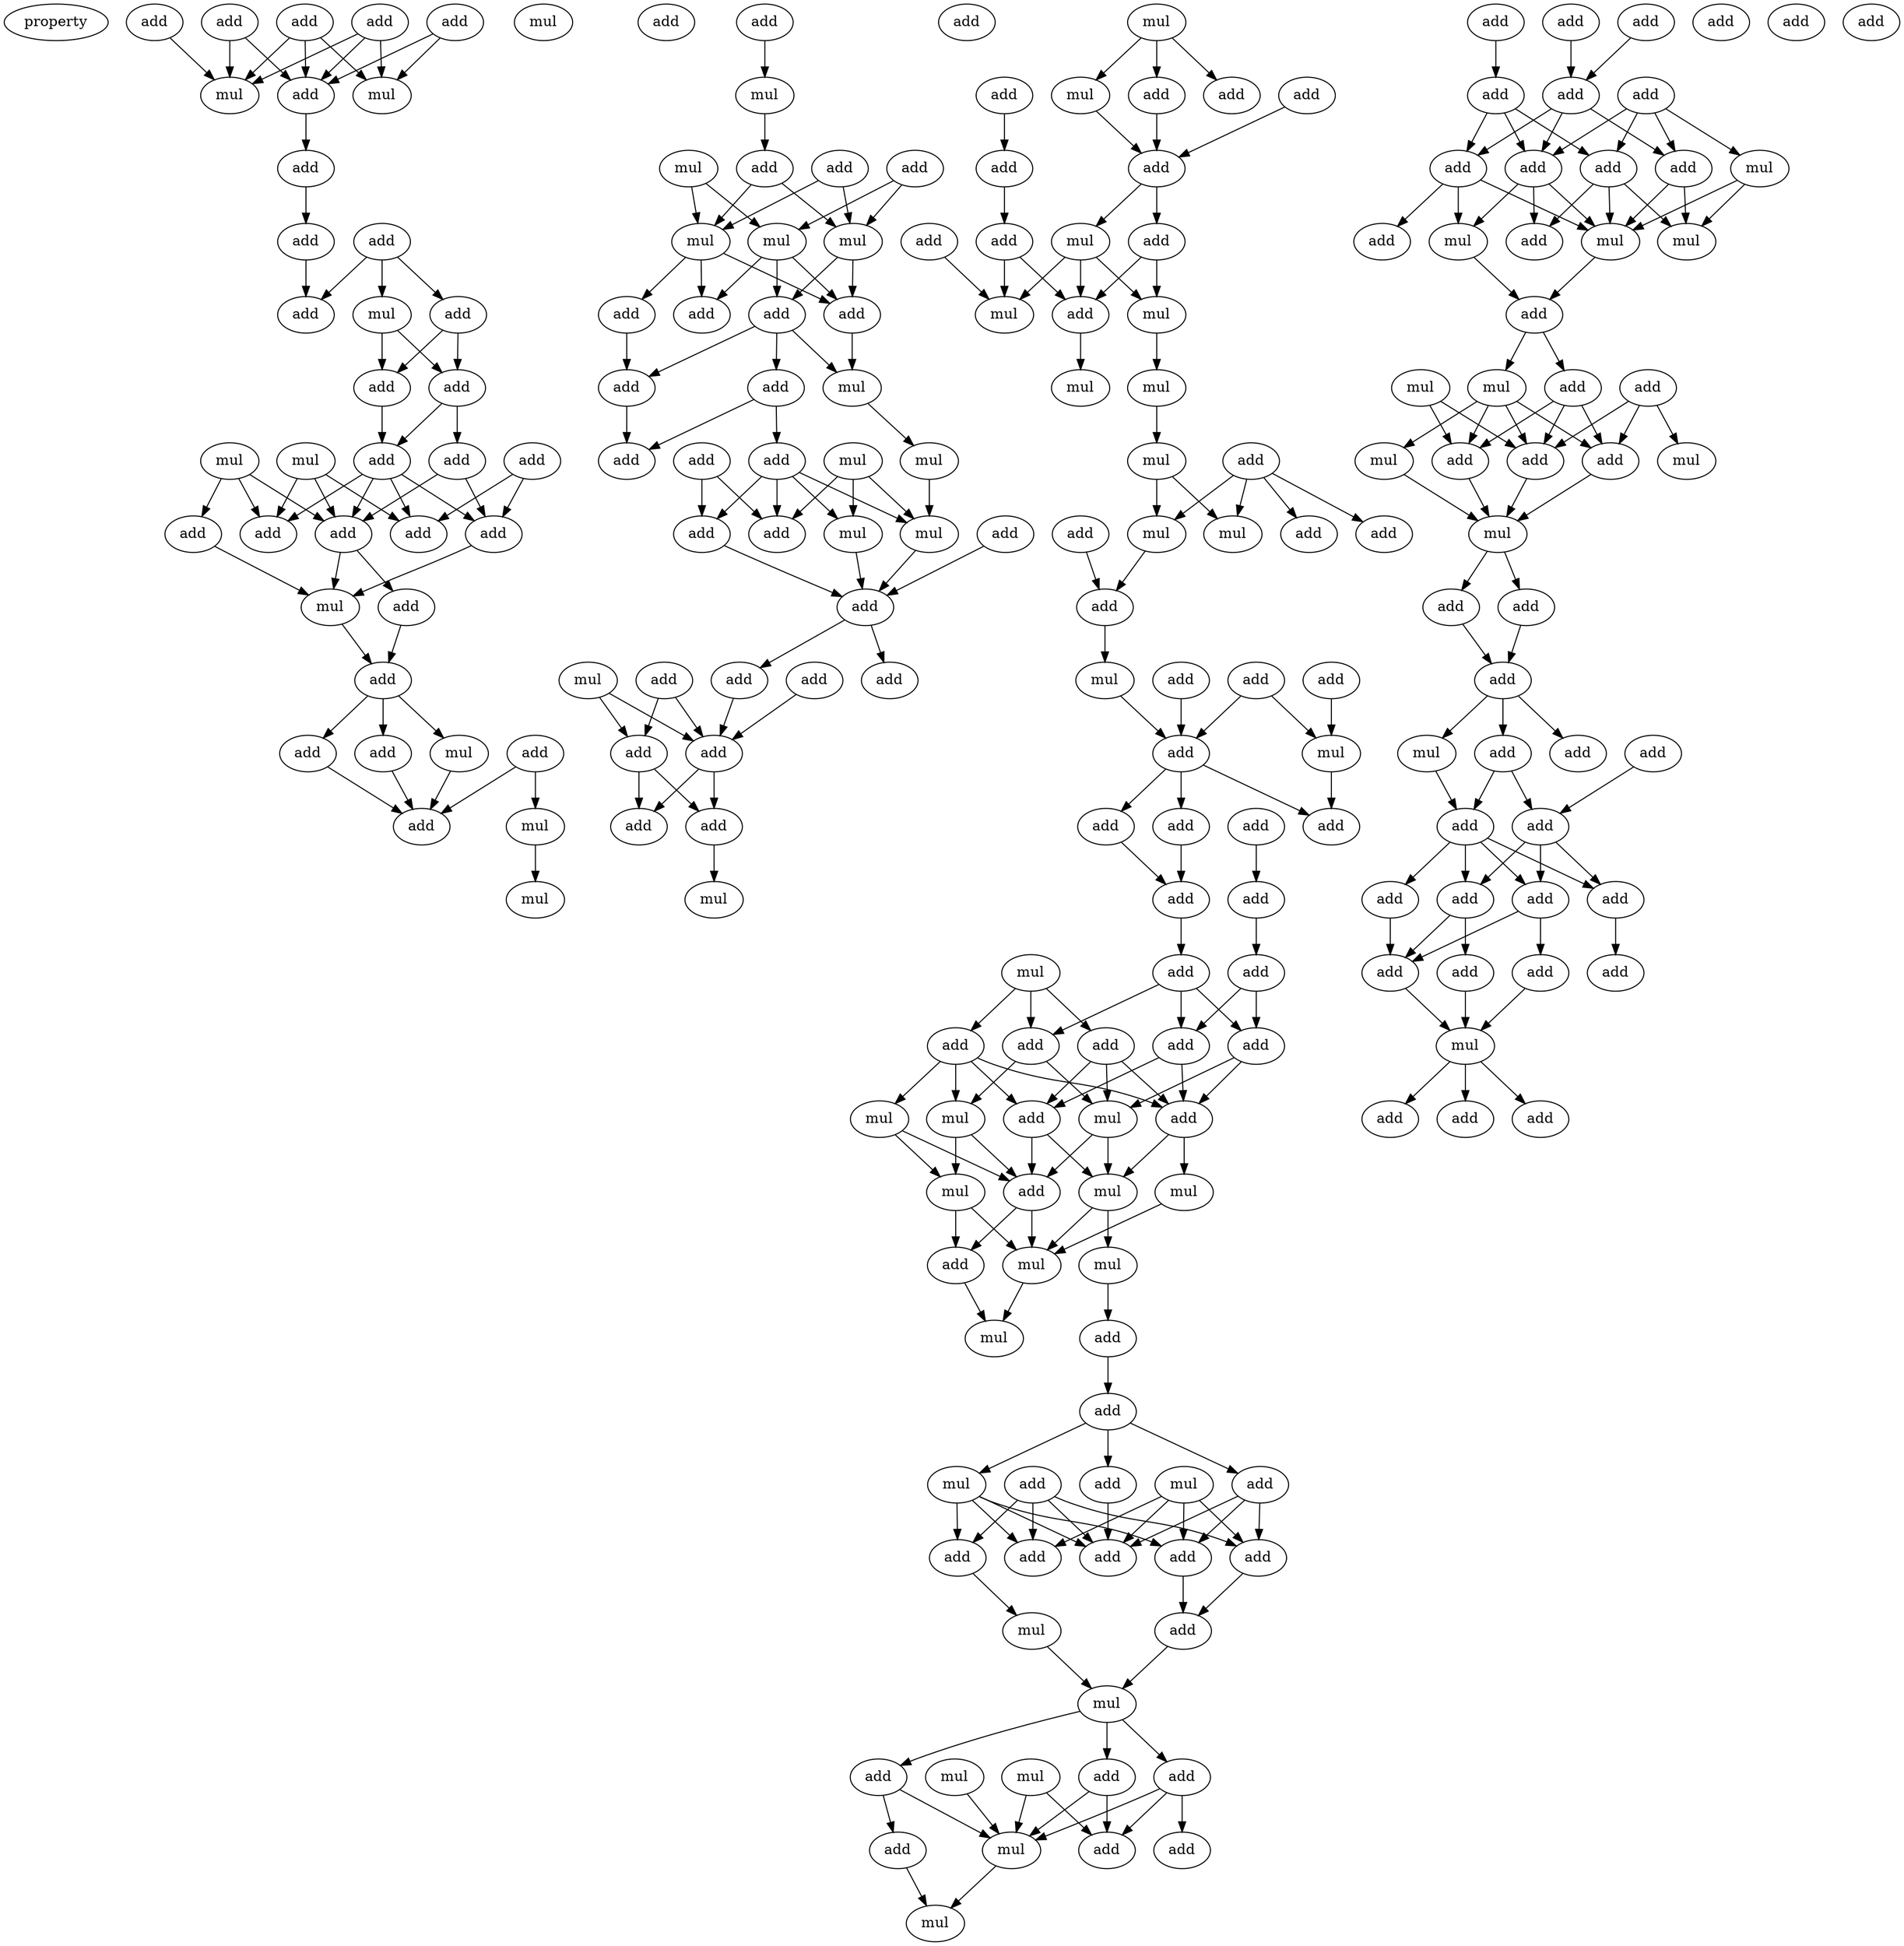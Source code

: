 digraph {
    node [fontcolor=black]
    property [mul=2,lf=1.7]
    0 [ label = add ];
    1 [ label = add ];
    2 [ label = add ];
    3 [ label = add ];
    4 [ label = add ];
    5 [ label = add ];
    6 [ label = mul ];
    7 [ label = mul ];
    8 [ label = add ];
    9 [ label = add ];
    10 [ label = add ];
    11 [ label = add ];
    12 [ label = mul ];
    13 [ label = mul ];
    14 [ label = add ];
    15 [ label = add ];
    16 [ label = add ];
    17 [ label = add ];
    18 [ label = add ];
    19 [ label = mul ];
    20 [ label = mul ];
    21 [ label = add ];
    22 [ label = add ];
    23 [ label = add ];
    24 [ label = add ];
    25 [ label = add ];
    26 [ label = add ];
    27 [ label = mul ];
    28 [ label = add ];
    29 [ label = add ];
    30 [ label = add ];
    31 [ label = add ];
    32 [ label = add ];
    33 [ label = add ];
    34 [ label = mul ];
    35 [ label = add ];
    36 [ label = mul ];
    37 [ label = mul ];
    38 [ label = add ];
    39 [ label = add ];
    40 [ label = mul ];
    41 [ label = add ];
    42 [ label = mul ];
    43 [ label = add ];
    44 [ label = add ];
    45 [ label = mul ];
    46 [ label = mul ];
    47 [ label = mul ];
    48 [ label = add ];
    49 [ label = add ];
    50 [ label = add ];
    51 [ label = add ];
    52 [ label = add ];
    53 [ label = mul ];
    54 [ label = add ];
    55 [ label = mul ];
    56 [ label = mul ];
    57 [ label = add ];
    58 [ label = add ];
    59 [ label = add ];
    60 [ label = add ];
    61 [ label = mul ];
    62 [ label = add ];
    63 [ label = mul ];
    64 [ label = add ];
    65 [ label = add ];
    66 [ label = add ];
    67 [ label = mul ];
    68 [ label = add ];
    69 [ label = add ];
    70 [ label = add ];
    71 [ label = add ];
    72 [ label = add ];
    73 [ label = add ];
    74 [ label = add ];
    75 [ label = mul ];
    76 [ label = mul ];
    77 [ label = add ];
    78 [ label = add ];
    79 [ label = add ];
    80 [ label = mul ];
    81 [ label = add ];
    82 [ label = add ];
    83 [ label = add ];
    84 [ label = add ];
    85 [ label = add ];
    86 [ label = mul ];
    87 [ label = add ];
    88 [ label = add ];
    89 [ label = mul ];
    90 [ label = mul ];
    91 [ label = mul ];
    92 [ label = mul ];
    93 [ label = mul ];
    94 [ label = add ];
    95 [ label = add ];
    96 [ label = add ];
    97 [ label = mul ];
    98 [ label = mul ];
    99 [ label = add ];
    100 [ label = add ];
    101 [ label = mul ];
    102 [ label = add ];
    103 [ label = add ];
    104 [ label = add ];
    105 [ label = mul ];
    106 [ label = add ];
    107 [ label = add ];
    108 [ label = add ];
    109 [ label = add ];
    110 [ label = add ];
    111 [ label = add ];
    112 [ label = add ];
    113 [ label = mul ];
    114 [ label = add ];
    115 [ label = add ];
    116 [ label = add ];
    117 [ label = add ];
    118 [ label = add ];
    119 [ label = add ];
    120 [ label = add ];
    121 [ label = mul ];
    122 [ label = add ];
    123 [ label = mul ];
    124 [ label = add ];
    125 [ label = mul ];
    126 [ label = add ];
    127 [ label = mul ];
    128 [ label = mul ];
    129 [ label = mul ];
    130 [ label = mul ];
    131 [ label = add ];
    132 [ label = mul ];
    133 [ label = mul ];
    134 [ label = add ];
    135 [ label = add ];
    136 [ label = add ];
    137 [ label = mul ];
    138 [ label = mul ];
    139 [ label = add ];
    140 [ label = add ];
    141 [ label = add ];
    142 [ label = add ];
    143 [ label = add ];
    144 [ label = add ];
    145 [ label = add ];
    146 [ label = mul ];
    147 [ label = add ];
    148 [ label = mul ];
    149 [ label = mul ];
    150 [ label = add ];
    151 [ label = mul ];
    152 [ label = add ];
    153 [ label = add ];
    154 [ label = add ];
    155 [ label = add ];
    156 [ label = add ];
    157 [ label = mul ];
    158 [ label = mul ];
    159 [ label = add ];
    160 [ label = add ];
    161 [ label = add ];
    162 [ label = add ];
    163 [ label = add ];
    164 [ label = add ];
    165 [ label = add ];
    166 [ label = mul ];
    167 [ label = add ];
    168 [ label = add ];
    169 [ label = add ];
    170 [ label = add ];
    171 [ label = mul ];
    172 [ label = mul ];
    173 [ label = add ];
    174 [ label = mul ];
    175 [ label = add ];
    176 [ label = add ];
    177 [ label = mul ];
    178 [ label = add ];
    179 [ label = mul ];
    180 [ label = add ];
    181 [ label = mul ];
    182 [ label = add ];
    183 [ label = add ];
    184 [ label = mul ];
    185 [ label = mul ];
    186 [ label = add ];
    187 [ label = add ];
    188 [ label = add ];
    189 [ label = add ];
    190 [ label = add ];
    191 [ label = add ];
    192 [ label = add ];
    193 [ label = mul ];
    194 [ label = add ];
    195 [ label = add ];
    196 [ label = add ];
    197 [ label = add ];
    198 [ label = add ];
    199 [ label = add ];
    200 [ label = add ];
    201 [ label = add ];
    202 [ label = add ];
    203 [ label = add ];
    204 [ label = mul ];
    205 [ label = add ];
    206 [ label = add ];
    207 [ label = add ];
    208 [ label = add ];
    209 [ label = add ];
    0 -> 7 [ name = 0 ];
    1 -> 5 [ name = 1 ];
    1 -> 6 [ name = 2 ];
    1 -> 7 [ name = 3 ];
    2 -> 5 [ name = 4 ];
    2 -> 7 [ name = 5 ];
    3 -> 5 [ name = 6 ];
    3 -> 6 [ name = 7 ];
    4 -> 5 [ name = 8 ];
    4 -> 6 [ name = 9 ];
    4 -> 7 [ name = 10 ];
    5 -> 8 [ name = 11 ];
    8 -> 9 [ name = 12 ];
    9 -> 11 [ name = 13 ];
    10 -> 11 [ name = 14 ];
    10 -> 13 [ name = 15 ];
    10 -> 14 [ name = 16 ];
    13 -> 15 [ name = 17 ];
    13 -> 16 [ name = 18 ];
    14 -> 15 [ name = 19 ];
    14 -> 16 [ name = 20 ];
    15 -> 17 [ name = 21 ];
    15 -> 18 [ name = 22 ];
    16 -> 18 [ name = 23 ];
    17 -> 23 [ name = 24 ];
    17 -> 24 [ name = 25 ];
    18 -> 22 [ name = 26 ];
    18 -> 23 [ name = 27 ];
    18 -> 24 [ name = 28 ];
    18 -> 25 [ name = 29 ];
    19 -> 22 [ name = 30 ];
    19 -> 23 [ name = 31 ];
    19 -> 25 [ name = 32 ];
    20 -> 22 [ name = 33 ];
    20 -> 23 [ name = 34 ];
    20 -> 26 [ name = 35 ];
    21 -> 24 [ name = 36 ];
    21 -> 25 [ name = 37 ];
    23 -> 27 [ name = 38 ];
    23 -> 28 [ name = 39 ];
    24 -> 27 [ name = 40 ];
    26 -> 27 [ name = 41 ];
    27 -> 29 [ name = 42 ];
    28 -> 29 [ name = 43 ];
    29 -> 32 [ name = 44 ];
    29 -> 33 [ name = 45 ];
    29 -> 34 [ name = 46 ];
    31 -> 35 [ name = 47 ];
    31 -> 36 [ name = 48 ];
    32 -> 35 [ name = 49 ];
    33 -> 35 [ name = 50 ];
    34 -> 35 [ name = 51 ];
    36 -> 37 [ name = 52 ];
    38 -> 40 [ name = 53 ];
    40 -> 43 [ name = 54 ];
    41 -> 45 [ name = 55 ];
    41 -> 46 [ name = 56 ];
    42 -> 45 [ name = 57 ];
    42 -> 47 [ name = 58 ];
    43 -> 46 [ name = 59 ];
    43 -> 47 [ name = 60 ];
    44 -> 46 [ name = 61 ];
    44 -> 47 [ name = 62 ];
    45 -> 48 [ name = 63 ];
    45 -> 50 [ name = 64 ];
    45 -> 51 [ name = 65 ];
    46 -> 48 [ name = 66 ];
    46 -> 50 [ name = 67 ];
    47 -> 48 [ name = 68 ];
    47 -> 49 [ name = 69 ];
    47 -> 51 [ name = 70 ];
    48 -> 53 [ name = 71 ];
    49 -> 54 [ name = 72 ];
    50 -> 52 [ name = 73 ];
    50 -> 53 [ name = 74 ];
    50 -> 54 [ name = 75 ];
    52 -> 58 [ name = 76 ];
    52 -> 59 [ name = 77 ];
    53 -> 56 [ name = 78 ];
    54 -> 58 [ name = 79 ];
    55 -> 60 [ name = 80 ];
    55 -> 61 [ name = 81 ];
    55 -> 63 [ name = 82 ];
    56 -> 61 [ name = 83 ];
    57 -> 60 [ name = 84 ];
    57 -> 62 [ name = 85 ];
    59 -> 60 [ name = 86 ];
    59 -> 61 [ name = 87 ];
    59 -> 62 [ name = 88 ];
    59 -> 63 [ name = 89 ];
    61 -> 65 [ name = 90 ];
    62 -> 65 [ name = 91 ];
    63 -> 65 [ name = 92 ];
    64 -> 65 [ name = 93 ];
    65 -> 66 [ name = 94 ];
    65 -> 70 [ name = 95 ];
    66 -> 72 [ name = 96 ];
    67 -> 71 [ name = 97 ];
    67 -> 72 [ name = 98 ];
    68 -> 72 [ name = 99 ];
    69 -> 71 [ name = 100 ];
    69 -> 72 [ name = 101 ];
    71 -> 73 [ name = 102 ];
    71 -> 74 [ name = 103 ];
    72 -> 73 [ name = 104 ];
    72 -> 74 [ name = 105 ];
    73 -> 75 [ name = 106 ];
    76 -> 79 [ name = 107 ];
    76 -> 80 [ name = 108 ];
    76 -> 81 [ name = 109 ];
    77 -> 83 [ name = 110 ];
    78 -> 82 [ name = 111 ];
    80 -> 83 [ name = 112 ];
    81 -> 83 [ name = 113 ];
    82 -> 85 [ name = 114 ];
    83 -> 86 [ name = 115 ];
    83 -> 87 [ name = 116 ];
    84 -> 90 [ name = 117 ];
    85 -> 88 [ name = 118 ];
    85 -> 90 [ name = 119 ];
    86 -> 88 [ name = 120 ];
    86 -> 89 [ name = 121 ];
    86 -> 90 [ name = 122 ];
    87 -> 88 [ name = 123 ];
    87 -> 89 [ name = 124 ];
    88 -> 91 [ name = 125 ];
    89 -> 92 [ name = 126 ];
    92 -> 93 [ name = 127 ];
    93 -> 97 [ name = 128 ];
    93 -> 98 [ name = 129 ];
    94 -> 95 [ name = 130 ];
    94 -> 96 [ name = 131 ];
    94 -> 97 [ name = 132 ];
    94 -> 98 [ name = 133 ];
    97 -> 100 [ name = 134 ];
    99 -> 100 [ name = 135 ];
    100 -> 101 [ name = 136 ];
    101 -> 106 [ name = 137 ];
    102 -> 106 [ name = 138 ];
    103 -> 105 [ name = 139 ];
    103 -> 106 [ name = 140 ];
    104 -> 105 [ name = 141 ];
    105 -> 110 [ name = 142 ];
    106 -> 107 [ name = 143 ];
    106 -> 108 [ name = 144 ];
    106 -> 110 [ name = 145 ];
    107 -> 112 [ name = 146 ];
    108 -> 112 [ name = 147 ];
    109 -> 111 [ name = 148 ];
    111 -> 115 [ name = 149 ];
    112 -> 114 [ name = 150 ];
    113 -> 118 [ name = 151 ];
    113 -> 119 [ name = 152 ];
    113 -> 120 [ name = 153 ];
    114 -> 116 [ name = 154 ];
    114 -> 117 [ name = 155 ];
    114 -> 118 [ name = 156 ];
    115 -> 116 [ name = 157 ];
    115 -> 117 [ name = 158 ];
    116 -> 122 [ name = 159 ];
    116 -> 125 [ name = 160 ];
    117 -> 122 [ name = 161 ];
    117 -> 124 [ name = 162 ];
    118 -> 121 [ name = 163 ];
    118 -> 125 [ name = 164 ];
    119 -> 121 [ name = 165 ];
    119 -> 122 [ name = 166 ];
    119 -> 123 [ name = 167 ];
    119 -> 124 [ name = 168 ];
    120 -> 122 [ name = 169 ];
    120 -> 124 [ name = 170 ];
    120 -> 125 [ name = 171 ];
    121 -> 126 [ name = 172 ];
    121 -> 127 [ name = 173 ];
    122 -> 128 [ name = 174 ];
    122 -> 129 [ name = 175 ];
    123 -> 126 [ name = 176 ];
    123 -> 127 [ name = 177 ];
    124 -> 126 [ name = 178 ];
    124 -> 128 [ name = 179 ];
    125 -> 126 [ name = 180 ];
    125 -> 128 [ name = 181 ];
    126 -> 130 [ name = 182 ];
    126 -> 131 [ name = 183 ];
    127 -> 130 [ name = 184 ];
    127 -> 131 [ name = 185 ];
    128 -> 130 [ name = 186 ];
    128 -> 132 [ name = 187 ];
    129 -> 130 [ name = 188 ];
    130 -> 133 [ name = 189 ];
    131 -> 133 [ name = 190 ];
    132 -> 134 [ name = 191 ];
    134 -> 135 [ name = 192 ];
    135 -> 137 [ name = 193 ];
    135 -> 139 [ name = 194 ];
    135 -> 140 [ name = 195 ];
    136 -> 142 [ name = 196 ];
    136 -> 143 [ name = 197 ];
    136 -> 144 [ name = 198 ];
    136 -> 145 [ name = 199 ];
    137 -> 141 [ name = 200 ];
    137 -> 142 [ name = 201 ];
    137 -> 144 [ name = 202 ];
    137 -> 145 [ name = 203 ];
    138 -> 141 [ name = 204 ];
    138 -> 142 [ name = 205 ];
    138 -> 143 [ name = 206 ];
    138 -> 144 [ name = 207 ];
    139 -> 144 [ name = 208 ];
    140 -> 141 [ name = 209 ];
    140 -> 143 [ name = 210 ];
    140 -> 144 [ name = 211 ];
    141 -> 147 [ name = 212 ];
    143 -> 147 [ name = 213 ];
    145 -> 146 [ name = 214 ];
    146 -> 148 [ name = 215 ];
    147 -> 148 [ name = 216 ];
    148 -> 150 [ name = 217 ];
    148 -> 152 [ name = 218 ];
    148 -> 153 [ name = 219 ];
    149 -> 157 [ name = 220 ];
    150 -> 154 [ name = 221 ];
    150 -> 157 [ name = 222 ];
    151 -> 156 [ name = 223 ];
    151 -> 157 [ name = 224 ];
    152 -> 155 [ name = 225 ];
    152 -> 156 [ name = 226 ];
    152 -> 157 [ name = 227 ];
    153 -> 156 [ name = 228 ];
    153 -> 157 [ name = 229 ];
    154 -> 158 [ name = 230 ];
    157 -> 158 [ name = 231 ];
    159 -> 162 [ name = 232 ];
    160 -> 164 [ name = 233 ];
    161 -> 164 [ name = 234 ];
    162 -> 165 [ name = 235 ];
    162 -> 167 [ name = 236 ];
    162 -> 169 [ name = 237 ];
    163 -> 165 [ name = 238 ];
    163 -> 166 [ name = 239 ];
    163 -> 167 [ name = 240 ];
    163 -> 168 [ name = 241 ];
    164 -> 165 [ name = 242 ];
    164 -> 168 [ name = 243 ];
    164 -> 169 [ name = 244 ];
    165 -> 170 [ name = 245 ];
    165 -> 171 [ name = 246 ];
    165 -> 174 [ name = 247 ];
    166 -> 171 [ name = 248 ];
    166 -> 172 [ name = 249 ];
    167 -> 170 [ name = 250 ];
    167 -> 171 [ name = 251 ];
    167 -> 172 [ name = 252 ];
    168 -> 171 [ name = 253 ];
    168 -> 172 [ name = 254 ];
    169 -> 171 [ name = 255 ];
    169 -> 173 [ name = 256 ];
    169 -> 174 [ name = 257 ];
    171 -> 175 [ name = 258 ];
    174 -> 175 [ name = 259 ];
    175 -> 178 [ name = 260 ];
    175 -> 179 [ name = 261 ];
    176 -> 180 [ name = 262 ];
    176 -> 182 [ name = 263 ];
    176 -> 184 [ name = 264 ];
    177 -> 182 [ name = 265 ];
    177 -> 183 [ name = 266 ];
    178 -> 180 [ name = 267 ];
    178 -> 182 [ name = 268 ];
    178 -> 183 [ name = 269 ];
    179 -> 180 [ name = 270 ];
    179 -> 181 [ name = 271 ];
    179 -> 182 [ name = 272 ];
    179 -> 183 [ name = 273 ];
    180 -> 185 [ name = 274 ];
    181 -> 185 [ name = 275 ];
    182 -> 185 [ name = 276 ];
    183 -> 185 [ name = 277 ];
    185 -> 186 [ name = 278 ];
    185 -> 188 [ name = 279 ];
    186 -> 189 [ name = 280 ];
    188 -> 189 [ name = 281 ];
    189 -> 190 [ name = 282 ];
    189 -> 191 [ name = 283 ];
    189 -> 193 [ name = 284 ];
    190 -> 194 [ name = 285 ];
    190 -> 195 [ name = 286 ];
    192 -> 195 [ name = 287 ];
    193 -> 194 [ name = 288 ];
    194 -> 196 [ name = 289 ];
    194 -> 197 [ name = 290 ];
    194 -> 198 [ name = 291 ];
    194 -> 199 [ name = 292 ];
    195 -> 196 [ name = 293 ];
    195 -> 197 [ name = 294 ];
    195 -> 198 [ name = 295 ];
    196 -> 201 [ name = 296 ];
    196 -> 202 [ name = 297 ];
    197 -> 203 [ name = 298 ];
    198 -> 200 [ name = 299 ];
    198 -> 201 [ name = 300 ];
    199 -> 201 [ name = 301 ];
    200 -> 204 [ name = 302 ];
    201 -> 204 [ name = 303 ];
    202 -> 204 [ name = 304 ];
    204 -> 206 [ name = 305 ];
    204 -> 207 [ name = 306 ];
    204 -> 208 [ name = 307 ];
}
